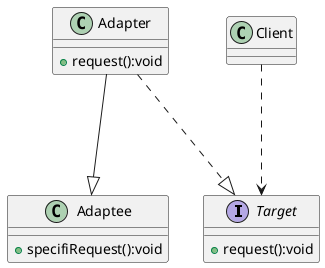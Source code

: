 @startuml
    interface Target{
      + request():void
    }

    class Adaptee{
      + specifiRequest():void
    }

    class Adapter{
      + request():void
    }

    Adapter---|>Adaptee
    Adapter...|>Target

    Client...>Target






@enduml